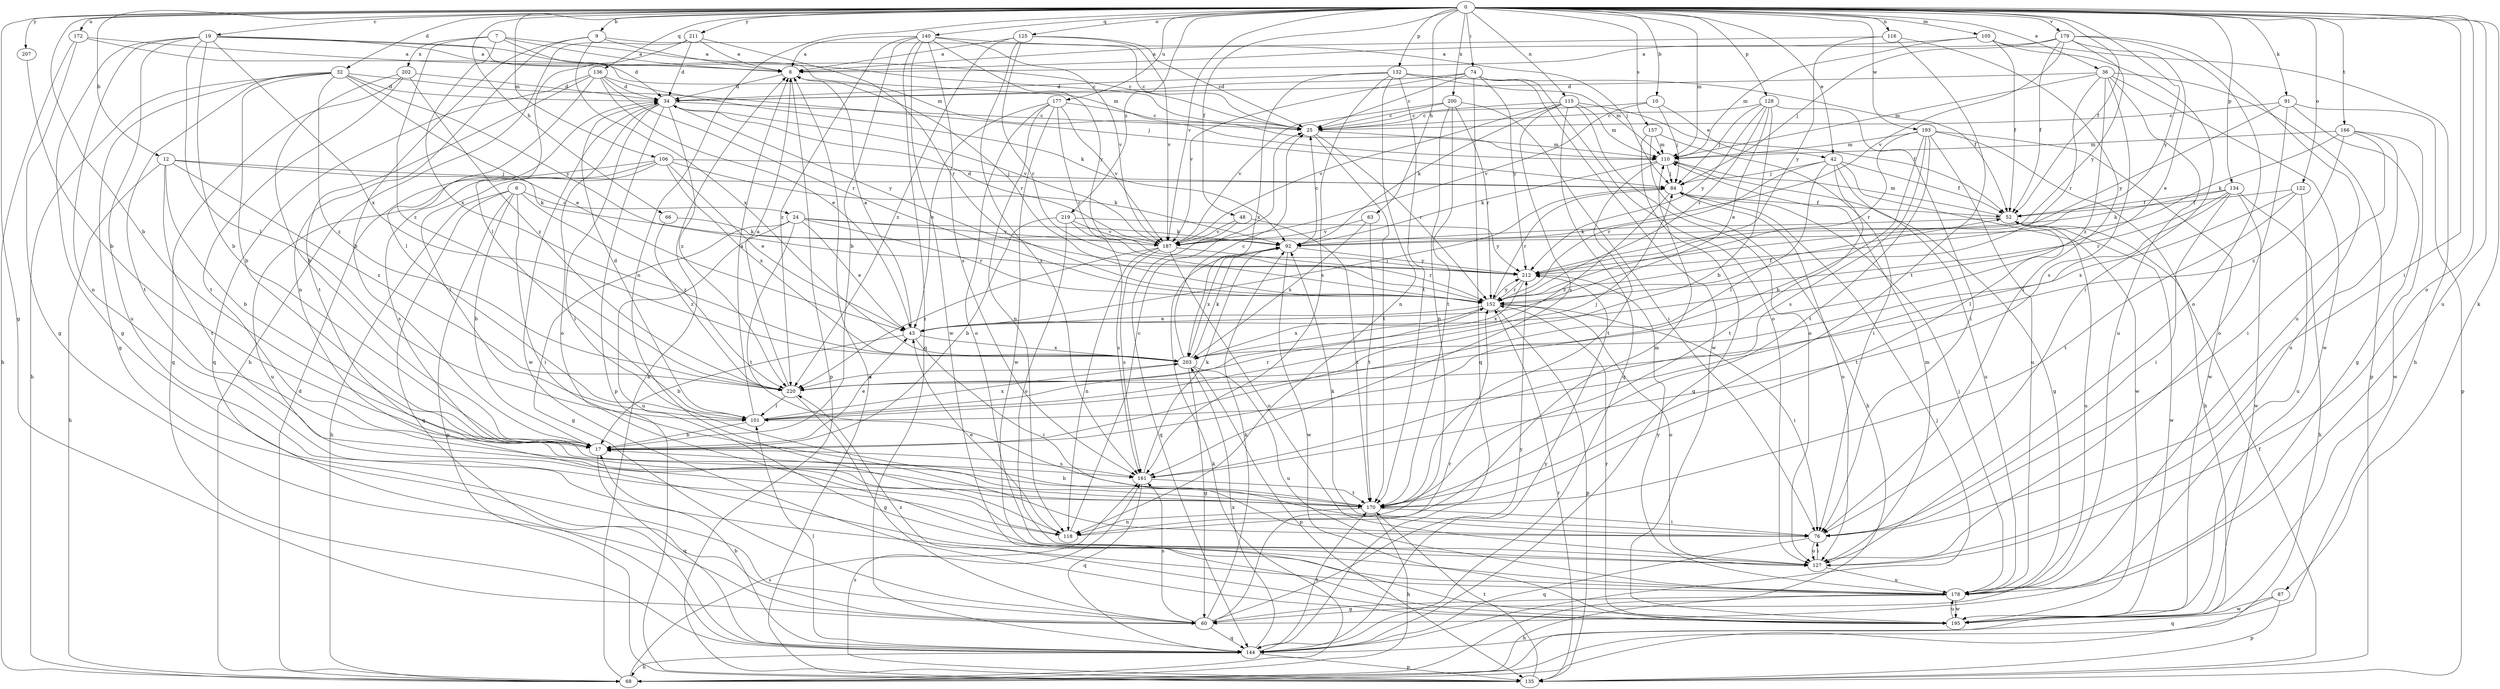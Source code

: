 strict digraph  {
0;
6;
7;
8;
9;
10;
12;
17;
19;
24;
25;
32;
34;
36;
42;
43;
48;
52;
60;
63;
66;
68;
74;
76;
84;
87;
91;
92;
101;
105;
106;
110;
115;
116;
118;
122;
125;
127;
128;
132;
134;
135;
136;
140;
144;
152;
157;
161;
166;
170;
172;
177;
178;
179;
187;
193;
195;
200;
202;
203;
207;
211;
212;
219;
220;
0 -> 9  [label=b];
0 -> 10  [label=b];
0 -> 12  [label=b];
0 -> 17  [label=b];
0 -> 19  [label=c];
0 -> 32  [label=d];
0 -> 36  [label=e];
0 -> 42  [label=e];
0 -> 48  [label=f];
0 -> 52  [label=f];
0 -> 60  [label=g];
0 -> 63  [label=h];
0 -> 66  [label=h];
0 -> 74  [label=i];
0 -> 76  [label=i];
0 -> 87  [label=k];
0 -> 91  [label=k];
0 -> 105  [label=m];
0 -> 106  [label=m];
0 -> 110  [label=m];
0 -> 115  [label=n];
0 -> 116  [label=n];
0 -> 118  [label=n];
0 -> 122  [label=o];
0 -> 125  [label=o];
0 -> 127  [label=o];
0 -> 128  [label=p];
0 -> 132  [label=p];
0 -> 134  [label=p];
0 -> 136  [label=q];
0 -> 140  [label=q];
0 -> 157  [label=s];
0 -> 166  [label=t];
0 -> 172  [label=u];
0 -> 177  [label=u];
0 -> 178  [label=u];
0 -> 179  [label=v];
0 -> 187  [label=v];
0 -> 193  [label=w];
0 -> 200  [label=x];
0 -> 207  [label=y];
0 -> 211  [label=y];
0 -> 212  [label=y];
0 -> 219  [label=z];
6 -> 17  [label=b];
6 -> 24  [label=c];
6 -> 68  [label=h];
6 -> 76  [label=i];
6 -> 135  [label=p];
6 -> 144  [label=q];
6 -> 220  [label=z];
7 -> 8  [label=a];
7 -> 25  [label=c];
7 -> 34  [label=d];
7 -> 202  [label=x];
7 -> 203  [label=x];
7 -> 220  [label=z];
8 -> 34  [label=d];
8 -> 135  [label=p];
8 -> 152  [label=r];
9 -> 8  [label=a];
9 -> 17  [label=b];
9 -> 25  [label=c];
9 -> 118  [label=n];
9 -> 203  [label=x];
10 -> 25  [label=c];
10 -> 42  [label=e];
10 -> 84  [label=j];
10 -> 187  [label=v];
12 -> 17  [label=b];
12 -> 68  [label=h];
12 -> 84  [label=j];
12 -> 92  [label=k];
12 -> 170  [label=t];
12 -> 220  [label=z];
17 -> 43  [label=e];
17 -> 144  [label=q];
17 -> 161  [label=s];
19 -> 8  [label=a];
19 -> 17  [label=b];
19 -> 25  [label=c];
19 -> 60  [label=g];
19 -> 101  [label=l];
19 -> 110  [label=m];
19 -> 118  [label=n];
19 -> 178  [label=u];
19 -> 203  [label=x];
24 -> 43  [label=e];
24 -> 60  [label=g];
24 -> 92  [label=k];
24 -> 152  [label=r];
24 -> 170  [label=t];
24 -> 178  [label=u];
24 -> 187  [label=v];
25 -> 110  [label=m];
25 -> 152  [label=r];
25 -> 170  [label=t];
32 -> 17  [label=b];
32 -> 34  [label=d];
32 -> 43  [label=e];
32 -> 60  [label=g];
32 -> 68  [label=h];
32 -> 84  [label=j];
32 -> 170  [label=t];
32 -> 212  [label=y];
32 -> 220  [label=z];
34 -> 25  [label=c];
34 -> 76  [label=i];
34 -> 127  [label=o];
34 -> 135  [label=p];
34 -> 187  [label=v];
34 -> 195  [label=w];
34 -> 212  [label=y];
34 -> 220  [label=z];
36 -> 34  [label=d];
36 -> 110  [label=m];
36 -> 135  [label=p];
36 -> 152  [label=r];
36 -> 161  [label=s];
36 -> 178  [label=u];
36 -> 195  [label=w];
36 -> 220  [label=z];
42 -> 52  [label=f];
42 -> 60  [label=g];
42 -> 84  [label=j];
42 -> 101  [label=l];
42 -> 152  [label=r];
42 -> 170  [label=t];
42 -> 195  [label=w];
43 -> 8  [label=a];
43 -> 17  [label=b];
43 -> 76  [label=i];
43 -> 84  [label=j];
43 -> 203  [label=x];
48 -> 144  [label=q];
48 -> 170  [label=t];
48 -> 187  [label=v];
52 -> 92  [label=k];
52 -> 110  [label=m];
52 -> 170  [label=t];
52 -> 178  [label=u];
52 -> 195  [label=w];
60 -> 92  [label=k];
60 -> 144  [label=q];
60 -> 152  [label=r];
60 -> 161  [label=s];
60 -> 212  [label=y];
63 -> 170  [label=t];
63 -> 187  [label=v];
63 -> 203  [label=x];
66 -> 92  [label=k];
66 -> 220  [label=z];
68 -> 8  [label=a];
68 -> 34  [label=d];
68 -> 92  [label=k];
68 -> 161  [label=s];
74 -> 25  [label=c];
74 -> 34  [label=d];
74 -> 127  [label=o];
74 -> 144  [label=q];
74 -> 187  [label=v];
74 -> 195  [label=w];
74 -> 212  [label=y];
76 -> 92  [label=k];
76 -> 127  [label=o];
76 -> 144  [label=q];
84 -> 52  [label=f];
84 -> 127  [label=o];
84 -> 152  [label=r];
84 -> 220  [label=z];
87 -> 135  [label=p];
87 -> 144  [label=q];
87 -> 195  [label=w];
91 -> 25  [label=c];
91 -> 60  [label=g];
91 -> 127  [label=o];
91 -> 135  [label=p];
91 -> 212  [label=y];
92 -> 25  [label=c];
92 -> 195  [label=w];
92 -> 203  [label=x];
92 -> 212  [label=y];
101 -> 8  [label=a];
101 -> 17  [label=b];
101 -> 34  [label=d];
101 -> 84  [label=j];
101 -> 152  [label=r];
101 -> 203  [label=x];
105 -> 8  [label=a];
105 -> 52  [label=f];
105 -> 68  [label=h];
105 -> 76  [label=i];
105 -> 110  [label=m];
106 -> 43  [label=e];
106 -> 84  [label=j];
106 -> 92  [label=k];
106 -> 101  [label=l];
106 -> 161  [label=s];
106 -> 178  [label=u];
106 -> 203  [label=x];
110 -> 84  [label=j];
110 -> 92  [label=k];
110 -> 170  [label=t];
110 -> 178  [label=u];
115 -> 25  [label=c];
115 -> 52  [label=f];
115 -> 92  [label=k];
115 -> 110  [label=m];
115 -> 127  [label=o];
115 -> 144  [label=q];
115 -> 161  [label=s];
115 -> 187  [label=v];
116 -> 8  [label=a];
116 -> 76  [label=i];
116 -> 170  [label=t];
116 -> 212  [label=y];
118 -> 25  [label=c];
118 -> 43  [label=e];
118 -> 110  [label=m];
122 -> 52  [label=f];
122 -> 170  [label=t];
122 -> 178  [label=u];
122 -> 203  [label=x];
125 -> 8  [label=a];
125 -> 25  [label=c];
125 -> 152  [label=r];
125 -> 161  [label=s];
125 -> 187  [label=v];
125 -> 220  [label=z];
127 -> 76  [label=i];
127 -> 110  [label=m];
127 -> 178  [label=u];
128 -> 17  [label=b];
128 -> 25  [label=c];
128 -> 43  [label=e];
128 -> 76  [label=i];
128 -> 84  [label=j];
128 -> 152  [label=r];
128 -> 212  [label=y];
132 -> 34  [label=d];
132 -> 52  [label=f];
132 -> 110  [label=m];
132 -> 118  [label=n];
132 -> 161  [label=s];
132 -> 170  [label=t];
132 -> 203  [label=x];
134 -> 52  [label=f];
134 -> 68  [label=h];
134 -> 76  [label=i];
134 -> 92  [label=k];
134 -> 101  [label=l];
134 -> 152  [label=r];
134 -> 195  [label=w];
135 -> 8  [label=a];
135 -> 52  [label=f];
135 -> 152  [label=r];
135 -> 161  [label=s];
135 -> 170  [label=t];
136 -> 34  [label=d];
136 -> 43  [label=e];
136 -> 92  [label=k];
136 -> 101  [label=l];
136 -> 144  [label=q];
136 -> 152  [label=r];
136 -> 170  [label=t];
140 -> 8  [label=a];
140 -> 17  [label=b];
140 -> 84  [label=j];
140 -> 144  [label=q];
140 -> 161  [label=s];
140 -> 187  [label=v];
140 -> 195  [label=w];
140 -> 212  [label=y];
140 -> 220  [label=z];
144 -> 17  [label=b];
144 -> 68  [label=h];
144 -> 84  [label=j];
144 -> 101  [label=l];
144 -> 135  [label=p];
144 -> 170  [label=t];
144 -> 203  [label=x];
144 -> 212  [label=y];
152 -> 43  [label=e];
152 -> 52  [label=f];
152 -> 76  [label=i];
152 -> 127  [label=o];
152 -> 135  [label=p];
152 -> 203  [label=x];
152 -> 212  [label=y];
157 -> 68  [label=h];
157 -> 76  [label=i];
157 -> 110  [label=m];
157 -> 144  [label=q];
161 -> 92  [label=k];
161 -> 144  [label=q];
161 -> 170  [label=t];
166 -> 76  [label=i];
166 -> 92  [label=k];
166 -> 110  [label=m];
166 -> 127  [label=o];
166 -> 195  [label=w];
166 -> 220  [label=z];
170 -> 17  [label=b];
170 -> 68  [label=h];
170 -> 76  [label=i];
170 -> 118  [label=n];
172 -> 8  [label=a];
172 -> 60  [label=g];
172 -> 68  [label=h];
172 -> 110  [label=m];
177 -> 25  [label=c];
177 -> 43  [label=e];
177 -> 118  [label=n];
177 -> 127  [label=o];
177 -> 152  [label=r];
177 -> 187  [label=v];
177 -> 195  [label=w];
178 -> 60  [label=g];
178 -> 68  [label=h];
178 -> 84  [label=j];
178 -> 195  [label=w];
178 -> 212  [label=y];
179 -> 8  [label=a];
179 -> 43  [label=e];
179 -> 52  [label=f];
179 -> 84  [label=j];
179 -> 127  [label=o];
179 -> 178  [label=u];
179 -> 187  [label=v];
179 -> 212  [label=y];
187 -> 34  [label=d];
187 -> 118  [label=n];
187 -> 127  [label=o];
187 -> 152  [label=r];
187 -> 161  [label=s];
187 -> 220  [label=z];
193 -> 17  [label=b];
193 -> 68  [label=h];
193 -> 110  [label=m];
193 -> 152  [label=r];
193 -> 161  [label=s];
193 -> 170  [label=t];
193 -> 178  [label=u];
193 -> 195  [label=w];
195 -> 152  [label=r];
195 -> 178  [label=u];
195 -> 220  [label=z];
200 -> 25  [label=c];
200 -> 76  [label=i];
200 -> 118  [label=n];
200 -> 152  [label=r];
200 -> 170  [label=t];
200 -> 187  [label=v];
202 -> 17  [label=b];
202 -> 34  [label=d];
202 -> 144  [label=q];
202 -> 170  [label=t];
202 -> 220  [label=z];
203 -> 25  [label=c];
203 -> 60  [label=g];
203 -> 92  [label=k];
203 -> 135  [label=p];
203 -> 178  [label=u];
203 -> 220  [label=z];
207 -> 17  [label=b];
211 -> 8  [label=a];
211 -> 34  [label=d];
211 -> 68  [label=h];
211 -> 101  [label=l];
211 -> 152  [label=r];
212 -> 152  [label=r];
212 -> 203  [label=x];
219 -> 17  [label=b];
219 -> 127  [label=o];
219 -> 161  [label=s];
219 -> 187  [label=v];
219 -> 212  [label=y];
220 -> 8  [label=a];
220 -> 60  [label=g];
220 -> 101  [label=l];
}
